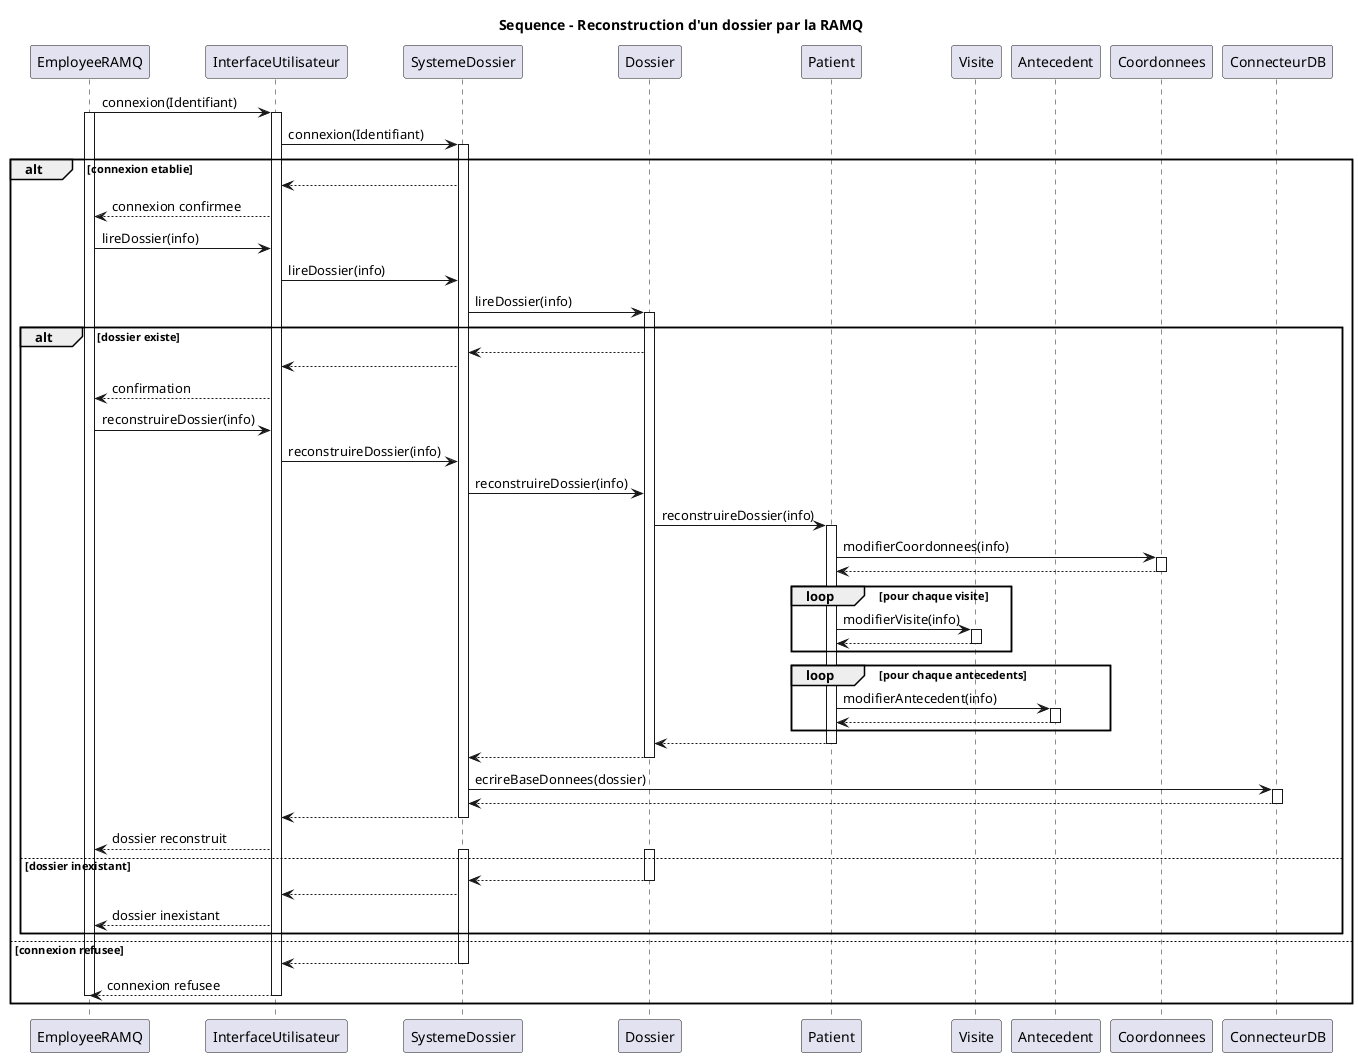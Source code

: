 @startuml EmployeRamqReconstructionDossier

Title Sequence - Reconstruction d'un dossier par la RAMQ

participant EmployeeRAMQ as ER
participant InterfaceUtilisateur as IU
participant SystemeDossier as SD 
participant Dossier as D 
participant Patient as P
participant Visite as V
participant Antecedent as A 
participant Coordonnees as C
participant ConnecteurDB as CDB

ER -> IU : connexion(Identifiant)
activate ER
activate IU
IU -> SD : connexion(Identifiant)
activate SD


alt connexion etablie

    SD --> IU : 
    IU --> ER : connexion confirmee
    ER -> IU : lireDossier(info)
    IU -> SD : lireDossier(info)
    SD -> D : lireDossier(info)
    activate D
    alt dossier existe
        D --> SD
        SD --> IU 
        IU --> ER : confirmation
        ER -> IU : reconstruireDossier(info)
        IU -> SD : reconstruireDossier(info)
        SD -> D : reconstruireDossier(info)
        D -> P : reconstruireDossier(info)
        activate P

        P -> C : modifierCoordonnees(info)
        activate C
        C --> P 
        deactivate C

        loop pour chaque visite
            P -> V : modifierVisite(info)
            activate V
            V --> P
            deactivate V
        end

        loop  pour chaque antecedents
            P -> A : modifierAntecedent(info)
            activate A
            A --> P
            deactivate A
        end
        
        P --> D
        deactivate P
        D --> SD
        deactivate D
        SD -> CDB : ecrireBaseDonnees(dossier)
        activate CDB
        CDB --> SD
        deactivate CDB

        SD --> IU 
        deactivate SD
        IU --> ER : dossier reconstruit
    else dossier inexistant
        activate SD
        activate D
        D --> SD
        deactivate D
        SD --> IU 
        
        IU --> ER : dossier inexistant
    end
    deactivate D
else connexion refusee

    
    SD --> IU 
    deactivate SD
    IU --> ER : connexion refusee

    deactivate IU
    deactivate ER
end



@enduml